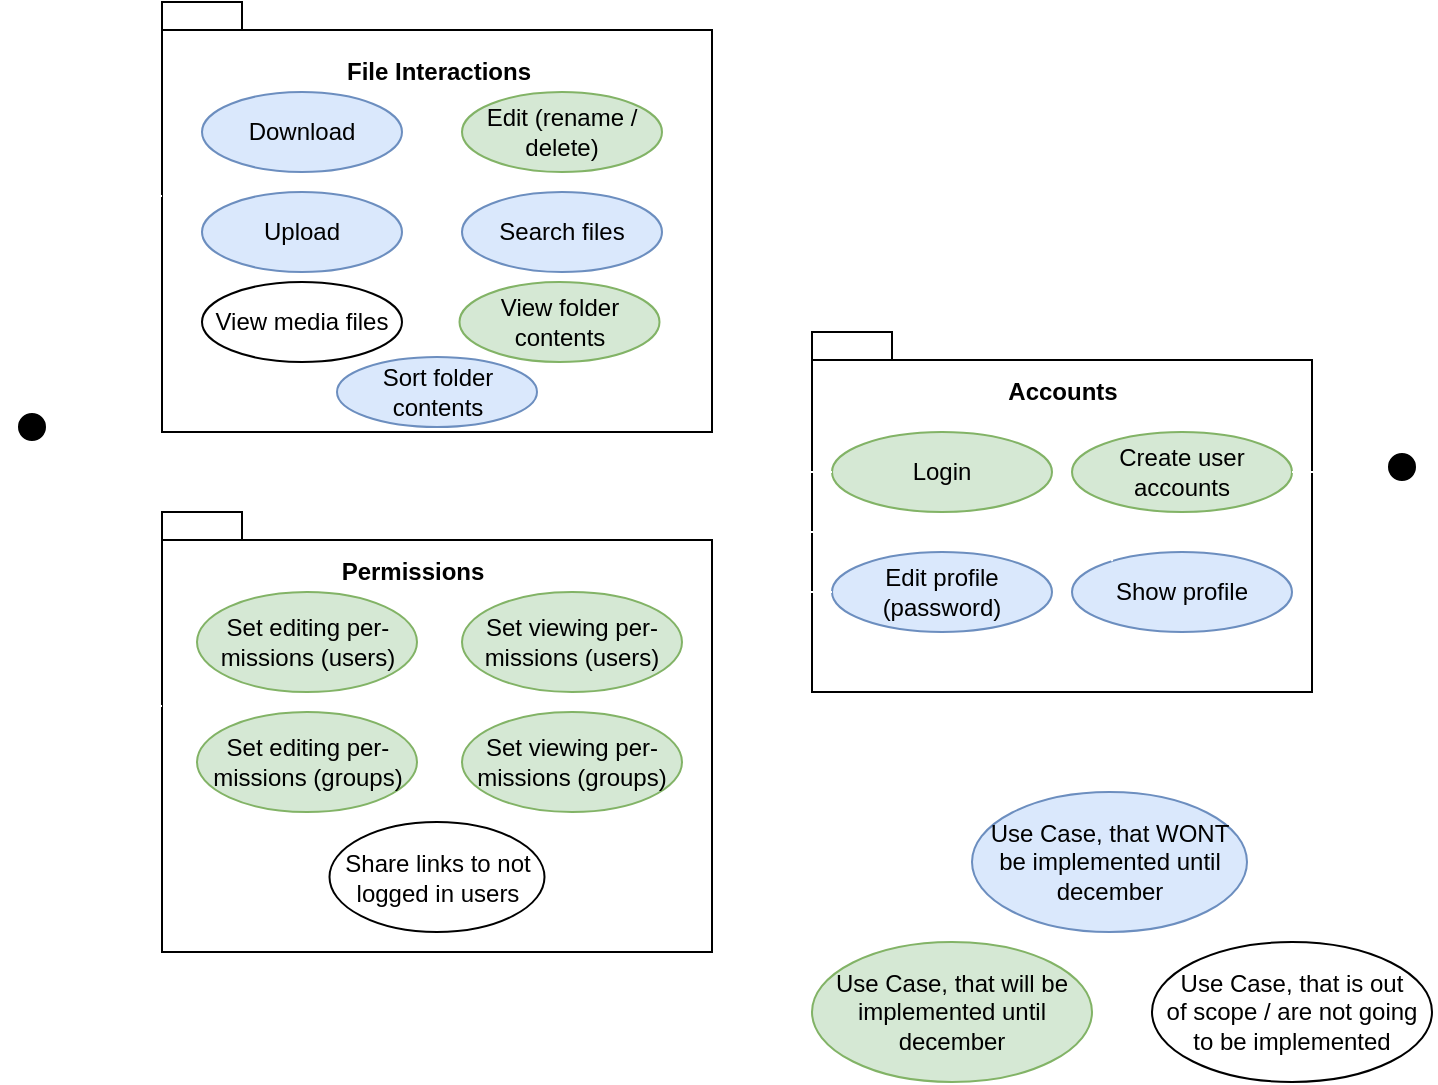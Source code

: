 <mxfile version="13.7.9" type="github">
  <diagram id="6MEKtIj7hmlWGgtOhFz2" name="Page-1">
    <mxGraphModel dx="1422" dy="759" grid="1" gridSize="10" guides="1" tooltips="1" connect="1" arrows="1" fold="1" page="1" pageScale="1" pageWidth="850" pageHeight="1100" math="0" shadow="0">
      <root>
        <mxCell id="0" />
        <mxCell id="1" parent="0" />
        <mxCell id="z93B7pmC2xw0yr-C8zUv-1" value="&lt;font color=&quot;#ffffff&quot;&gt;User&lt;/font&gt;" style="shape=umlActor;verticalLabelPosition=bottom;verticalAlign=top;html=1;strokeColor=#FFFFFF;fillColor=#000000;" vertex="1" parent="1">
          <mxGeometry x="85" y="250" width="30" height="60" as="geometry" />
        </mxCell>
        <mxCell id="z93B7pmC2xw0yr-C8zUv-2" value="" style="shape=folder;fontStyle=1;spacingTop=10;tabWidth=40;tabHeight=14;tabPosition=left;html=1;" vertex="1" parent="1">
          <mxGeometry x="165" y="45" width="275" height="215" as="geometry" />
        </mxCell>
        <mxCell id="z93B7pmC2xw0yr-C8zUv-3" value="&lt;b&gt;File Interactions&lt;/b&gt;" style="text;html=1;align=center;verticalAlign=middle;resizable=0;points=[];autosize=1;" vertex="1" parent="1">
          <mxGeometry x="247.5" y="70" width="110" height="20" as="geometry" />
        </mxCell>
        <mxCell id="z93B7pmC2xw0yr-C8zUv-4" value="" style="shape=folder;fontStyle=1;spacingTop=10;tabWidth=40;tabHeight=14;tabPosition=left;html=1;" vertex="1" parent="1">
          <mxGeometry x="165" y="300" width="275" height="220" as="geometry" />
        </mxCell>
        <mxCell id="z93B7pmC2xw0yr-C8zUv-5" value="Permissions" style="text;html=1;align=center;verticalAlign=middle;resizable=0;points=[];autosize=1;fontStyle=1" vertex="1" parent="1">
          <mxGeometry x="245" y="320" width="90" height="20" as="geometry" />
        </mxCell>
        <mxCell id="z93B7pmC2xw0yr-C8zUv-6" value="" style="shape=folder;fontStyle=1;spacingTop=10;tabWidth=40;tabHeight=14;tabPosition=left;html=1;" vertex="1" parent="1">
          <mxGeometry x="490" y="210" width="250" height="180" as="geometry" />
        </mxCell>
        <mxCell id="z93B7pmC2xw0yr-C8zUv-7" value="Accounts" style="text;html=1;align=center;verticalAlign=middle;resizable=0;points=[];autosize=1;fontStyle=1" vertex="1" parent="1">
          <mxGeometry x="580" y="230" width="70" height="20" as="geometry" />
        </mxCell>
        <mxCell id="z93B7pmC2xw0yr-C8zUv-8" value="Download" style="ellipse;whiteSpace=wrap;html=1;fillColor=#dae8fc;strokeColor=#6c8ebf;" vertex="1" parent="1">
          <mxGeometry x="185" y="90" width="100" height="40" as="geometry" />
        </mxCell>
        <mxCell id="z93B7pmC2xw0yr-C8zUv-9" value="View folder contents" style="ellipse;whiteSpace=wrap;html=1;fillColor=#d5e8d4;strokeColor=#82b366;" vertex="1" parent="1">
          <mxGeometry x="313.75" y="185" width="100" height="40" as="geometry" />
        </mxCell>
        <mxCell id="z93B7pmC2xw0yr-C8zUv-10" value="Edit (rename / delete)" style="ellipse;whiteSpace=wrap;html=1;fillColor=#d5e8d4;strokeColor=#82b366;" vertex="1" parent="1">
          <mxGeometry x="315" y="90" width="100" height="40" as="geometry" />
        </mxCell>
        <mxCell id="z93B7pmC2xw0yr-C8zUv-11" value="Set editing per-missions (users)" style="ellipse;whiteSpace=wrap;html=1;fillColor=#d5e8d4;strokeColor=#82b366;" vertex="1" parent="1">
          <mxGeometry x="182.5" y="340" width="110" height="50" as="geometry" />
        </mxCell>
        <mxCell id="z93B7pmC2xw0yr-C8zUv-12" value="&lt;font color=&quot;#ffffff&quot;&gt;Admin&lt;/font&gt;" style="shape=umlActor;verticalLabelPosition=bottom;verticalAlign=top;html=1;fillColor=#000000;strokeColor=#FFFFFF;" vertex="1" parent="1">
          <mxGeometry x="770" y="270" width="30" height="60" as="geometry" />
        </mxCell>
        <mxCell id="z93B7pmC2xw0yr-C8zUv-13" value="View media files" style="ellipse;whiteSpace=wrap;html=1;" vertex="1" parent="1">
          <mxGeometry x="185" y="185" width="100" height="40" as="geometry" />
        </mxCell>
        <mxCell id="z93B7pmC2xw0yr-C8zUv-14" value="Set viewing per-missions (users)" style="ellipse;whiteSpace=wrap;html=1;fillColor=#d5e8d4;strokeColor=#82b366;" vertex="1" parent="1">
          <mxGeometry x="315" y="340" width="110" height="50" as="geometry" />
        </mxCell>
        <mxCell id="z93B7pmC2xw0yr-C8zUv-15" value="Set editing per-missions (groups)" style="ellipse;whiteSpace=wrap;html=1;fillColor=#d5e8d4;strokeColor=#82b366;" vertex="1" parent="1">
          <mxGeometry x="182.5" y="400" width="110" height="50" as="geometry" />
        </mxCell>
        <mxCell id="z93B7pmC2xw0yr-C8zUv-16" value="Set viewing per-missions (groups)" style="ellipse;whiteSpace=wrap;html=1;fillColor=#d5e8d4;strokeColor=#82b366;" vertex="1" parent="1">
          <mxGeometry x="315" y="400" width="110" height="50" as="geometry" />
        </mxCell>
        <mxCell id="z93B7pmC2xw0yr-C8zUv-17" value="Login" style="ellipse;whiteSpace=wrap;html=1;fillColor=#d5e8d4;strokeColor=#82b366;" vertex="1" parent="1">
          <mxGeometry x="500" y="260" width="110" height="40" as="geometry" />
        </mxCell>
        <mxCell id="z93B7pmC2xw0yr-C8zUv-18" value="Edit profile (password)" style="ellipse;whiteSpace=wrap;html=1;fillColor=#dae8fc;strokeColor=#6c8ebf;" vertex="1" parent="1">
          <mxGeometry x="500" y="320" width="110" height="40" as="geometry" />
        </mxCell>
        <mxCell id="z93B7pmC2xw0yr-C8zUv-19" value="Show profile" style="ellipse;whiteSpace=wrap;html=1;fillColor=#dae8fc;strokeColor=#6c8ebf;" vertex="1" parent="1">
          <mxGeometry x="620" y="320" width="110" height="40" as="geometry" />
        </mxCell>
        <mxCell id="z93B7pmC2xw0yr-C8zUv-20" value="Create user accounts" style="ellipse;whiteSpace=wrap;html=1;fillColor=#d5e8d4;strokeColor=#82b366;" vertex="1" parent="1">
          <mxGeometry x="620" y="260" width="110" height="40" as="geometry" />
        </mxCell>
        <mxCell id="z93B7pmC2xw0yr-C8zUv-21" value="" style="endArrow=none;html=1;edgeStyle=orthogonalEdgeStyle;entryX=0;entryY=0;entryDx=0;entryDy=97;entryPerimeter=0;strokeColor=#FFFFFF;" edge="1" parent="1" source="z93B7pmC2xw0yr-C8zUv-1" target="z93B7pmC2xw0yr-C8zUv-2">
          <mxGeometry relative="1" as="geometry">
            <mxPoint x="65" y="390" as="sourcePoint" />
            <mxPoint x="225" y="390" as="targetPoint" />
          </mxGeometry>
        </mxCell>
        <mxCell id="z93B7pmC2xw0yr-C8zUv-22" value="" style="endArrow=none;html=1;edgeStyle=orthogonalEdgeStyle;entryX=0;entryY=0;entryDx=0;entryDy=97;entryPerimeter=0;strokeColor=#FFFFFF;" edge="1" parent="1" target="z93B7pmC2xw0yr-C8zUv-4">
          <mxGeometry relative="1" as="geometry">
            <mxPoint x="115" y="280" as="sourcePoint" />
            <mxPoint x="225" y="360" as="targetPoint" />
          </mxGeometry>
        </mxCell>
        <mxCell id="z93B7pmC2xw0yr-C8zUv-23" value="" style="endArrow=none;html=1;edgeStyle=orthogonalEdgeStyle;strokeColor=#FFFFFF;" edge="1" parent="1" source="z93B7pmC2xw0yr-C8zUv-1" target="z93B7pmC2xw0yr-C8zUv-17">
          <mxGeometry relative="1" as="geometry">
            <mxPoint x="180" y="280" as="sourcePoint" />
            <mxPoint x="340" y="280" as="targetPoint" />
          </mxGeometry>
        </mxCell>
        <mxCell id="z93B7pmC2xw0yr-C8zUv-24" value="" style="endArrow=none;html=1;edgeStyle=orthogonalEdgeStyle;strokeColor=#FFFFFF;" edge="1" parent="1" source="z93B7pmC2xw0yr-C8zUv-1" target="z93B7pmC2xw0yr-C8zUv-18">
          <mxGeometry relative="1" as="geometry">
            <mxPoint x="125" y="290" as="sourcePoint" />
            <mxPoint x="430" y="340" as="targetPoint" />
            <Array as="points">
              <mxPoint x="460" y="280" />
              <mxPoint x="460" y="340" />
            </Array>
          </mxGeometry>
        </mxCell>
        <mxCell id="z93B7pmC2xw0yr-C8zUv-25" value="Use Case, that will be implemented until december" style="ellipse;whiteSpace=wrap;html=1;fillColor=#d5e8d4;strokeColor=#82b366;" vertex="1" parent="1">
          <mxGeometry x="490" y="515" width="140" height="70" as="geometry" />
        </mxCell>
        <mxCell id="z93B7pmC2xw0yr-C8zUv-26" value="&lt;b&gt;&lt;font color=&quot;#ffffff&quot;&gt;LEGEND:&lt;/font&gt;&lt;/b&gt;" style="text;html=1;align=center;verticalAlign=middle;resizable=0;points=[];autosize=1;" vertex="1" parent="1">
          <mxGeometry x="600" y="410" width="70" height="20" as="geometry" />
        </mxCell>
        <mxCell id="z93B7pmC2xw0yr-C8zUv-27" value="Use Case, that WONT&lt;br&gt;be implemented until december" style="ellipse;whiteSpace=wrap;html=1;fillColor=#dae8fc;strokeColor=#6c8ebf;" vertex="1" parent="1">
          <mxGeometry x="570" y="440" width="137.5" height="70" as="geometry" />
        </mxCell>
        <mxCell id="z93B7pmC2xw0yr-C8zUv-28" value="Use Case, that is out &lt;br&gt;of scope / are not going to be implemented" style="ellipse;whiteSpace=wrap;html=1;" vertex="1" parent="1">
          <mxGeometry x="660" y="515" width="140" height="70" as="geometry" />
        </mxCell>
        <mxCell id="z93B7pmC2xw0yr-C8zUv-29" value="" style="endArrow=none;html=1;edgeStyle=orthogonalEdgeStyle;strokeColor=#FFFFFF;" edge="1" parent="1" target="z93B7pmC2xw0yr-C8zUv-20">
          <mxGeometry relative="1" as="geometry">
            <mxPoint x="770" y="300" as="sourcePoint" />
            <mxPoint x="875" y="420" as="targetPoint" />
          </mxGeometry>
        </mxCell>
        <mxCell id="z93B7pmC2xw0yr-C8zUv-30" value="" style="endArrow=none;html=1;edgeStyle=orthogonalEdgeStyle;strokeColor=#FFFFFF;" edge="1" parent="1" target="z93B7pmC2xw0yr-C8zUv-19">
          <mxGeometry relative="1" as="geometry">
            <mxPoint x="460" y="310" as="sourcePoint" />
            <mxPoint x="630" y="180" as="targetPoint" />
            <Array as="points">
              <mxPoint x="640" y="310" />
            </Array>
          </mxGeometry>
        </mxCell>
        <mxCell id="z93B7pmC2xw0yr-C8zUv-31" value="Share links to not logged in users" style="ellipse;whiteSpace=wrap;html=1;" vertex="1" parent="1">
          <mxGeometry x="248.75" y="455" width="107.5" height="55" as="geometry" />
        </mxCell>
        <mxCell id="z93B7pmC2xw0yr-C8zUv-32" value="Upload" style="ellipse;whiteSpace=wrap;html=1;fillColor=#dae8fc;strokeColor=#6c8ebf;" vertex="1" parent="1">
          <mxGeometry x="185" y="140" width="100" height="40" as="geometry" />
        </mxCell>
        <mxCell id="z93B7pmC2xw0yr-C8zUv-33" value="Search files" style="ellipse;whiteSpace=wrap;html=1;fillColor=#dae8fc;strokeColor=#6c8ebf;" vertex="1" parent="1">
          <mxGeometry x="315" y="140" width="100" height="40" as="geometry" />
        </mxCell>
        <mxCell id="z93B7pmC2xw0yr-C8zUv-34" value="Sort folder contents" style="ellipse;whiteSpace=wrap;html=1;fillColor=#dae8fc;strokeColor=#6c8ebf;" vertex="1" parent="1">
          <mxGeometry x="252.5" y="222.5" width="100" height="35" as="geometry" />
        </mxCell>
      </root>
    </mxGraphModel>
  </diagram>
</mxfile>
